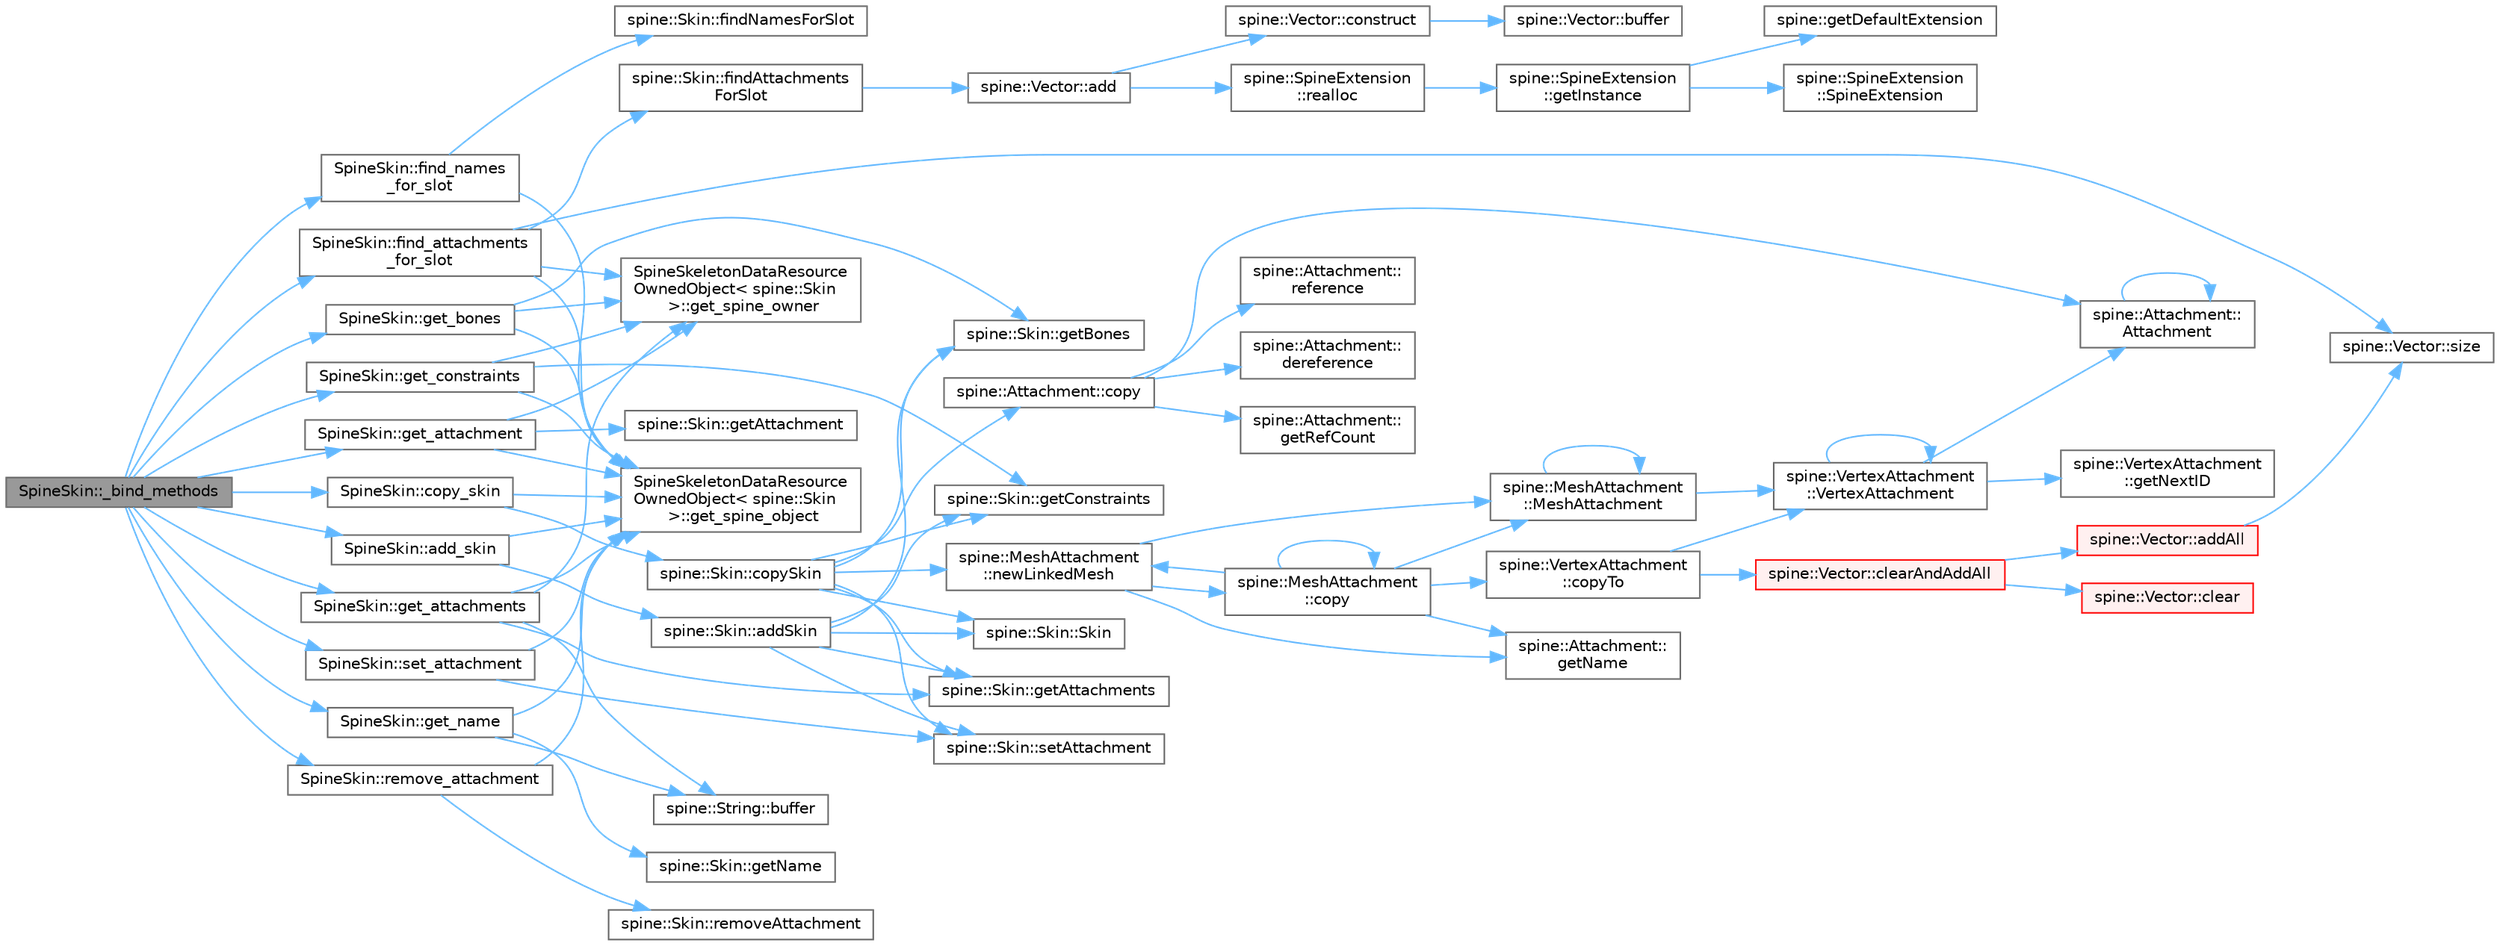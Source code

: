 digraph "SpineSkin::_bind_methods"
{
 // LATEX_PDF_SIZE
  bgcolor="transparent";
  edge [fontname=Helvetica,fontsize=10,labelfontname=Helvetica,labelfontsize=10];
  node [fontname=Helvetica,fontsize=10,shape=box,height=0.2,width=0.4];
  rankdir="LR";
  Node1 [id="Node000001",label="SpineSkin::_bind_methods",height=0.2,width=0.4,color="gray40", fillcolor="grey60", style="filled", fontcolor="black",tooltip=" "];
  Node1 -> Node2 [id="edge1_Node000001_Node000002",color="steelblue1",style="solid",tooltip=" "];
  Node2 [id="Node000002",label="SpineSkin::add_skin",height=0.2,width=0.4,color="grey40", fillcolor="white", style="filled",URL="$class_spine_skin.html#acac3b817ebe83dccb2d30b1b21081434",tooltip=" "];
  Node2 -> Node3 [id="edge2_Node000002_Node000003",color="steelblue1",style="solid",tooltip=" "];
  Node3 [id="Node000003",label="spine::Skin::addSkin",height=0.2,width=0.4,color="grey40", fillcolor="white", style="filled",URL="$classspine_1_1_skin.html#a924c759e76bf60d03fa689d51d7ce6e1",tooltip="Adds all attachments, bones, and constraints from the specified skin to this skin."];
  Node3 -> Node4 [id="edge3_Node000003_Node000004",color="steelblue1",style="solid",tooltip=" "];
  Node4 [id="Node000004",label="spine::Skin::getAttachments",height=0.2,width=0.4,color="grey40", fillcolor="white", style="filled",URL="$classspine_1_1_skin.html#a504337461fca73760b531af72fc5c9c1",tooltip=" "];
  Node3 -> Node5 [id="edge4_Node000003_Node000005",color="steelblue1",style="solid",tooltip=" "];
  Node5 [id="Node000005",label="spine::Skin::getBones",height=0.2,width=0.4,color="grey40", fillcolor="white", style="filled",URL="$classspine_1_1_skin.html#ac5e7ef94300c4f8dea479e565874aed5",tooltip=" "];
  Node3 -> Node6 [id="edge5_Node000003_Node000006",color="steelblue1",style="solid",tooltip=" "];
  Node6 [id="Node000006",label="spine::Skin::getConstraints",height=0.2,width=0.4,color="grey40", fillcolor="white", style="filled",URL="$classspine_1_1_skin.html#af55270c73e433a301514a54197d59ca8",tooltip=" "];
  Node3 -> Node7 [id="edge6_Node000003_Node000007",color="steelblue1",style="solid",tooltip=" "];
  Node7 [id="Node000007",label="spine::Skin::setAttachment",height=0.2,width=0.4,color="grey40", fillcolor="white", style="filled",URL="$classspine_1_1_skin.html#a7df4d9bc860d795561d1a161affb138b",tooltip=" "];
  Node3 -> Node8 [id="edge7_Node000003_Node000008",color="steelblue1",style="solid",tooltip=" "];
  Node8 [id="Node000008",label="spine::Skin::Skin",height=0.2,width=0.4,color="grey40", fillcolor="white", style="filled",URL="$classspine_1_1_skin.html#a83207b0f1a35603892edf58938bcdb3b",tooltip=" "];
  Node2 -> Node9 [id="edge8_Node000002_Node000009",color="steelblue1",style="solid",tooltip=" "];
  Node9 [id="Node000009",label="SpineSkeletonDataResource\lOwnedObject\< spine::Skin\l \>::get_spine_object",height=0.2,width=0.4,color="grey40", fillcolor="white", style="filled",URL="$class_spine_skeleton_data_resource_owned_object.html#a17a452fe3be51c5dfec16fddf002d318",tooltip=" "];
  Node1 -> Node10 [id="edge9_Node000001_Node000010",color="steelblue1",style="solid",tooltip=" "];
  Node10 [id="Node000010",label="SpineSkin::copy_skin",height=0.2,width=0.4,color="grey40", fillcolor="white", style="filled",URL="$class_spine_skin.html#afd3ee4a47066026d1529da6267a183eb",tooltip=" "];
  Node10 -> Node11 [id="edge10_Node000010_Node000011",color="steelblue1",style="solid",tooltip=" "];
  Node11 [id="Node000011",label="spine::Skin::copySkin",height=0.2,width=0.4,color="grey40", fillcolor="white", style="filled",URL="$classspine_1_1_skin.html#a1d2776297b1104516152eb2b1f33b643",tooltip="Adds all attachments, bones, and constraints from the specified skin to this skin...."];
  Node11 -> Node12 [id="edge11_Node000011_Node000012",color="steelblue1",style="solid",tooltip=" "];
  Node12 [id="Node000012",label="spine::Attachment::copy",height=0.2,width=0.4,color="grey40", fillcolor="white", style="filled",URL="$classspine_1_1_attachment.html#a04cebf8c19bf264272c7c9d4514b8ed3",tooltip=" "];
  Node12 -> Node13 [id="edge12_Node000012_Node000013",color="steelblue1",style="solid",tooltip=" "];
  Node13 [id="Node000013",label="spine::Attachment::\lAttachment",height=0.2,width=0.4,color="grey40", fillcolor="white", style="filled",URL="$classspine_1_1_attachment.html#a283cadcbe85f5127af4213e91184f88e",tooltip=" "];
  Node13 -> Node13 [id="edge13_Node000013_Node000013",color="steelblue1",style="solid",tooltip=" "];
  Node12 -> Node14 [id="edge14_Node000012_Node000014",color="steelblue1",style="solid",tooltip=" "];
  Node14 [id="Node000014",label="spine::Attachment::\ldereference",height=0.2,width=0.4,color="grey40", fillcolor="white", style="filled",URL="$classspine_1_1_attachment.html#acc72f7fa790c5e4d356f4e56f58bd785",tooltip=" "];
  Node12 -> Node15 [id="edge15_Node000012_Node000015",color="steelblue1",style="solid",tooltip=" "];
  Node15 [id="Node000015",label="spine::Attachment::\lgetRefCount",height=0.2,width=0.4,color="grey40", fillcolor="white", style="filled",URL="$classspine_1_1_attachment.html#ac135715b66cfc25c2d55007db9607aee",tooltip=" "];
  Node12 -> Node16 [id="edge16_Node000012_Node000016",color="steelblue1",style="solid",tooltip=" "];
  Node16 [id="Node000016",label="spine::Attachment::\lreference",height=0.2,width=0.4,color="grey40", fillcolor="white", style="filled",URL="$classspine_1_1_attachment.html#a6960001990edfa5857a3332e990131f7",tooltip=" "];
  Node11 -> Node4 [id="edge17_Node000011_Node000004",color="steelblue1",style="solid",tooltip=" "];
  Node11 -> Node5 [id="edge18_Node000011_Node000005",color="steelblue1",style="solid",tooltip=" "];
  Node11 -> Node6 [id="edge19_Node000011_Node000006",color="steelblue1",style="solid",tooltip=" "];
  Node11 -> Node17 [id="edge20_Node000011_Node000017",color="steelblue1",style="solid",tooltip=" "];
  Node17 [id="Node000017",label="spine::MeshAttachment\l::newLinkedMesh",height=0.2,width=0.4,color="grey40", fillcolor="white", style="filled",URL="$classspine_1_1_mesh_attachment.html#ac11f78c96fff0196967d775f1c1dedc0",tooltip=" "];
  Node17 -> Node18 [id="edge21_Node000017_Node000018",color="steelblue1",style="solid",tooltip=" "];
  Node18 [id="Node000018",label="spine::MeshAttachment\l::copy",height=0.2,width=0.4,color="grey40", fillcolor="white", style="filled",URL="$classspine_1_1_mesh_attachment.html#a25ddcfb0bb5eb19b4a910ce83b42bd6c",tooltip=" "];
  Node18 -> Node18 [id="edge22_Node000018_Node000018",color="steelblue1",style="solid",tooltip=" "];
  Node18 -> Node19 [id="edge23_Node000018_Node000019",color="steelblue1",style="solid",tooltip=" "];
  Node19 [id="Node000019",label="spine::VertexAttachment\l::copyTo",height=0.2,width=0.4,color="grey40", fillcolor="white", style="filled",URL="$classspine_1_1_vertex_attachment.html#aefd11c1d9ccc1bf8ad375b8bfe827910",tooltip=" "];
  Node19 -> Node20 [id="edge24_Node000019_Node000020",color="steelblue1",style="solid",tooltip=" "];
  Node20 [id="Node000020",label="spine::Vector::clearAndAddAll",height=0.2,width=0.4,color="red", fillcolor="#FFF0F0", style="filled",URL="$classspine_1_1_vector.html#a2dc27d439076ff15f968627d16e64820",tooltip=" "];
  Node20 -> Node21 [id="edge25_Node000020_Node000021",color="steelblue1",style="solid",tooltip=" "];
  Node21 [id="Node000021",label="spine::Vector::addAll",height=0.2,width=0.4,color="red", fillcolor="#FFF0F0", style="filled",URL="$classspine_1_1_vector.html#a98223a9a5cf5fe585c432700bd65a914",tooltip=" "];
  Node21 -> Node28 [id="edge26_Node000021_Node000028",color="steelblue1",style="solid",tooltip=" "];
  Node28 [id="Node000028",label="spine::Vector::size",height=0.2,width=0.4,color="grey40", fillcolor="white", style="filled",URL="$classspine_1_1_vector.html#a9a93bc1e4174a3abf92154b3c1017542",tooltip=" "];
  Node20 -> Node30 [id="edge27_Node000020_Node000030",color="steelblue1",style="solid",tooltip=" "];
  Node30 [id="Node000030",label="spine::Vector::clear",height=0.2,width=0.4,color="red", fillcolor="#FFF0F0", style="filled",URL="$classspine_1_1_vector.html#a7e0da3564f29ad09f6041612389f7082",tooltip=" "];
  Node19 -> Node33 [id="edge28_Node000019_Node000033",color="steelblue1",style="solid",tooltip=" "];
  Node33 [id="Node000033",label="spine::VertexAttachment\l::VertexAttachment",height=0.2,width=0.4,color="grey40", fillcolor="white", style="filled",URL="$classspine_1_1_vertex_attachment.html#ad7191c1135355f9342287c0f0bb7e5fe",tooltip=" "];
  Node33 -> Node13 [id="edge29_Node000033_Node000013",color="steelblue1",style="solid",tooltip=" "];
  Node33 -> Node34 [id="edge30_Node000033_Node000034",color="steelblue1",style="solid",tooltip=" "];
  Node34 [id="Node000034",label="spine::VertexAttachment\l::getNextID",height=0.2,width=0.4,color="grey40", fillcolor="white", style="filled",URL="$classspine_1_1_vertex_attachment.html#a98d0d2635d9ed3e726b5b1264515789c",tooltip=" "];
  Node33 -> Node33 [id="edge31_Node000033_Node000033",color="steelblue1",style="solid",tooltip=" "];
  Node18 -> Node35 [id="edge32_Node000018_Node000035",color="steelblue1",style="solid",tooltip=" "];
  Node35 [id="Node000035",label="spine::Attachment::\lgetName",height=0.2,width=0.4,color="grey40", fillcolor="white", style="filled",URL="$classspine_1_1_attachment.html#a7550574d3699b6b843727b38a80d24c2",tooltip=" "];
  Node18 -> Node36 [id="edge33_Node000018_Node000036",color="steelblue1",style="solid",tooltip=" "];
  Node36 [id="Node000036",label="spine::MeshAttachment\l::MeshAttachment",height=0.2,width=0.4,color="grey40", fillcolor="white", style="filled",URL="$classspine_1_1_mesh_attachment.html#acc488962d23daf9341aa2cc0d3c1ceff",tooltip=" "];
  Node36 -> Node36 [id="edge34_Node000036_Node000036",color="steelblue1",style="solid",tooltip=" "];
  Node36 -> Node33 [id="edge35_Node000036_Node000033",color="steelblue1",style="solid",tooltip=" "];
  Node18 -> Node17 [id="edge36_Node000018_Node000017",color="steelblue1",style="solid",tooltip=" "];
  Node17 -> Node35 [id="edge37_Node000017_Node000035",color="steelblue1",style="solid",tooltip=" "];
  Node17 -> Node36 [id="edge38_Node000017_Node000036",color="steelblue1",style="solid",tooltip=" "];
  Node11 -> Node7 [id="edge39_Node000011_Node000007",color="steelblue1",style="solid",tooltip=" "];
  Node11 -> Node8 [id="edge40_Node000011_Node000008",color="steelblue1",style="solid",tooltip=" "];
  Node10 -> Node9 [id="edge41_Node000010_Node000009",color="steelblue1",style="solid",tooltip=" "];
  Node1 -> Node37 [id="edge42_Node000001_Node000037",color="steelblue1",style="solid",tooltip=" "];
  Node37 [id="Node000037",label="SpineSkin::find_attachments\l_for_slot",height=0.2,width=0.4,color="grey40", fillcolor="white", style="filled",URL="$class_spine_skin.html#a909a929405e16a4d498e0548bc218086",tooltip=" "];
  Node37 -> Node38 [id="edge43_Node000037_Node000038",color="steelblue1",style="solid",tooltip=" "];
  Node38 [id="Node000038",label="spine::Skin::findAttachments\lForSlot",height=0.2,width=0.4,color="grey40", fillcolor="white", style="filled",URL="$classspine_1_1_skin.html#a44d711a0016efab5133ffcd8636e68af",tooltip=" "];
  Node38 -> Node39 [id="edge44_Node000038_Node000039",color="steelblue1",style="solid",tooltip=" "];
  Node39 [id="Node000039",label="spine::Vector::add",height=0.2,width=0.4,color="grey40", fillcolor="white", style="filled",URL="$classspine_1_1_vector.html#ae2e7551c569fe19dd9d4528e2eaaf940",tooltip=" "];
  Node39 -> Node40 [id="edge45_Node000039_Node000040",color="steelblue1",style="solid",tooltip=" "];
  Node40 [id="Node000040",label="spine::Vector::construct",height=0.2,width=0.4,color="grey40", fillcolor="white", style="filled",URL="$classspine_1_1_vector.html#abfde582e65af47f6402e4bbdbd8a342c",tooltip=" "];
  Node40 -> Node32 [id="edge46_Node000040_Node000032",color="steelblue1",style="solid",tooltip=" "];
  Node32 [id="Node000032",label="spine::Vector::buffer",height=0.2,width=0.4,color="grey40", fillcolor="white", style="filled",URL="$classspine_1_1_vector.html#a51e5c426b03098af297e10efdaf52e22",tooltip=" "];
  Node39 -> Node24 [id="edge47_Node000039_Node000024",color="steelblue1",style="solid",tooltip=" "];
  Node24 [id="Node000024",label="spine::SpineExtension\l::realloc",height=0.2,width=0.4,color="grey40", fillcolor="white", style="filled",URL="$classspine_1_1_spine_extension.html#a7193fd3fa608111c02d744b46281cfed",tooltip=" "];
  Node24 -> Node25 [id="edge48_Node000024_Node000025",color="steelblue1",style="solid",tooltip=" "];
  Node25 [id="Node000025",label="spine::SpineExtension\l::getInstance",height=0.2,width=0.4,color="grey40", fillcolor="white", style="filled",URL="$classspine_1_1_spine_extension.html#ab60f2a37a933de36919feea9a33de55b",tooltip=" "];
  Node25 -> Node26 [id="edge49_Node000025_Node000026",color="steelblue1",style="solid",tooltip=" "];
  Node26 [id="Node000026",label="spine::getDefaultExtension",height=0.2,width=0.4,color="grey40", fillcolor="white", style="filled",URL="$namespacespine.html#a24f615f096f30200fe83c7a9cc811f75",tooltip=" "];
  Node25 -> Node27 [id="edge50_Node000025_Node000027",color="steelblue1",style="solid",tooltip=" "];
  Node27 [id="Node000027",label="spine::SpineExtension\l::SpineExtension",height=0.2,width=0.4,color="grey40", fillcolor="white", style="filled",URL="$classspine_1_1_spine_extension.html#ae8793479e170e386fa72946ca48758ab",tooltip=" "];
  Node37 -> Node9 [id="edge51_Node000037_Node000009",color="steelblue1",style="solid",tooltip=" "];
  Node37 -> Node41 [id="edge52_Node000037_Node000041",color="steelblue1",style="solid",tooltip=" "];
  Node41 [id="Node000041",label="SpineSkeletonDataResource\lOwnedObject\< spine::Skin\l \>::get_spine_owner",height=0.2,width=0.4,color="grey40", fillcolor="white", style="filled",URL="$class_spine_skeleton_data_resource_owned_object.html#a8fb9e97d2c2f85dc522e85b9c9cbd112",tooltip=" "];
  Node37 -> Node28 [id="edge53_Node000037_Node000028",color="steelblue1",style="solid",tooltip=" "];
  Node1 -> Node42 [id="edge54_Node000001_Node000042",color="steelblue1",style="solid",tooltip=" "];
  Node42 [id="Node000042",label="SpineSkin::find_names\l_for_slot",height=0.2,width=0.4,color="grey40", fillcolor="white", style="filled",URL="$class_spine_skin.html#a65349558cde2e7219ccea5ee4fe3b843",tooltip=" "];
  Node42 -> Node43 [id="edge55_Node000042_Node000043",color="steelblue1",style="solid",tooltip=" "];
  Node43 [id="Node000043",label="spine::Skin::findNamesForSlot",height=0.2,width=0.4,color="grey40", fillcolor="white", style="filled",URL="$classspine_1_1_skin.html#aeca010c5cf3f20e7ec70d8eb665e1910",tooltip=" "];
  Node42 -> Node9 [id="edge56_Node000042_Node000009",color="steelblue1",style="solid",tooltip=" "];
  Node1 -> Node44 [id="edge57_Node000001_Node000044",color="steelblue1",style="solid",tooltip=" "];
  Node44 [id="Node000044",label="SpineSkin::get_attachment",height=0.2,width=0.4,color="grey40", fillcolor="white", style="filled",URL="$class_spine_skin.html#a7431e568128d398c4039cc02e47f41d9",tooltip=" "];
  Node44 -> Node9 [id="edge58_Node000044_Node000009",color="steelblue1",style="solid",tooltip=" "];
  Node44 -> Node41 [id="edge59_Node000044_Node000041",color="steelblue1",style="solid",tooltip=" "];
  Node44 -> Node45 [id="edge60_Node000044_Node000045",color="steelblue1",style="solid",tooltip=" "];
  Node45 [id="Node000045",label="spine::Skin::getAttachment",height=0.2,width=0.4,color="grey40", fillcolor="white", style="filled",URL="$classspine_1_1_skin.html#ad55ba7c96a22601f7c943d503ff29c04",tooltip="Returns the attachment for the specified slot index and name, or NULL."];
  Node1 -> Node46 [id="edge61_Node000001_Node000046",color="steelblue1",style="solid",tooltip=" "];
  Node46 [id="Node000046",label="SpineSkin::get_attachments",height=0.2,width=0.4,color="grey40", fillcolor="white", style="filled",URL="$class_spine_skin.html#aa1e7662ff998ab6d6626d1a62490cfdc",tooltip=" "];
  Node46 -> Node47 [id="edge62_Node000046_Node000047",color="steelblue1",style="solid",tooltip=" "];
  Node47 [id="Node000047",label="spine::String::buffer",height=0.2,width=0.4,color="grey40", fillcolor="white", style="filled",URL="$classspine_1_1_string.html#a7a6a5c45e2a732eb90cedf07434315b0",tooltip=" "];
  Node46 -> Node9 [id="edge63_Node000046_Node000009",color="steelblue1",style="solid",tooltip=" "];
  Node46 -> Node41 [id="edge64_Node000046_Node000041",color="steelblue1",style="solid",tooltip=" "];
  Node46 -> Node4 [id="edge65_Node000046_Node000004",color="steelblue1",style="solid",tooltip=" "];
  Node1 -> Node48 [id="edge66_Node000001_Node000048",color="steelblue1",style="solid",tooltip=" "];
  Node48 [id="Node000048",label="SpineSkin::get_bones",height=0.2,width=0.4,color="grey40", fillcolor="white", style="filled",URL="$class_spine_skin.html#a0810493bee8c70a843fe26a2c7d9b374",tooltip=" "];
  Node48 -> Node9 [id="edge67_Node000048_Node000009",color="steelblue1",style="solid",tooltip=" "];
  Node48 -> Node41 [id="edge68_Node000048_Node000041",color="steelblue1",style="solid",tooltip=" "];
  Node48 -> Node5 [id="edge69_Node000048_Node000005",color="steelblue1",style="solid",tooltip=" "];
  Node1 -> Node49 [id="edge70_Node000001_Node000049",color="steelblue1",style="solid",tooltip=" "];
  Node49 [id="Node000049",label="SpineSkin::get_constraints",height=0.2,width=0.4,color="grey40", fillcolor="white", style="filled",URL="$class_spine_skin.html#abb771b400593c7f27e108b0e5790cfed",tooltip=" "];
  Node49 -> Node9 [id="edge71_Node000049_Node000009",color="steelblue1",style="solid",tooltip=" "];
  Node49 -> Node41 [id="edge72_Node000049_Node000041",color="steelblue1",style="solid",tooltip=" "];
  Node49 -> Node6 [id="edge73_Node000049_Node000006",color="steelblue1",style="solid",tooltip=" "];
  Node1 -> Node50 [id="edge74_Node000001_Node000050",color="steelblue1",style="solid",tooltip=" "];
  Node50 [id="Node000050",label="SpineSkin::get_name",height=0.2,width=0.4,color="grey40", fillcolor="white", style="filled",URL="$class_spine_skin.html#acd93c33d1e06dfd4dfb939adc6163572",tooltip=" "];
  Node50 -> Node47 [id="edge75_Node000050_Node000047",color="steelblue1",style="solid",tooltip=" "];
  Node50 -> Node9 [id="edge76_Node000050_Node000009",color="steelblue1",style="solid",tooltip=" "];
  Node50 -> Node51 [id="edge77_Node000050_Node000051",color="steelblue1",style="solid",tooltip=" "];
  Node51 [id="Node000051",label="spine::Skin::getName",height=0.2,width=0.4,color="grey40", fillcolor="white", style="filled",URL="$classspine_1_1_skin.html#afe6fc24a4e04ed2c574ca23c845bdc62",tooltip=" "];
  Node1 -> Node52 [id="edge78_Node000001_Node000052",color="steelblue1",style="solid",tooltip=" "];
  Node52 [id="Node000052",label="SpineSkin::remove_attachment",height=0.2,width=0.4,color="grey40", fillcolor="white", style="filled",URL="$class_spine_skin.html#a953b799901128b71db0f900307b0dcbc",tooltip=" "];
  Node52 -> Node9 [id="edge79_Node000052_Node000009",color="steelblue1",style="solid",tooltip=" "];
  Node52 -> Node53 [id="edge80_Node000052_Node000053",color="steelblue1",style="solid",tooltip=" "];
  Node53 [id="Node000053",label="spine::Skin::removeAttachment",height=0.2,width=0.4,color="grey40", fillcolor="white", style="filled",URL="$classspine_1_1_skin.html#af1d30d35efd333d8fa0352a99e3ec194",tooltip=" "];
  Node1 -> Node54 [id="edge81_Node000001_Node000054",color="steelblue1",style="solid",tooltip=" "];
  Node54 [id="Node000054",label="SpineSkin::set_attachment",height=0.2,width=0.4,color="grey40", fillcolor="white", style="filled",URL="$class_spine_skin.html#aa862776711b729bafd9a38eae937cb89",tooltip=" "];
  Node54 -> Node9 [id="edge82_Node000054_Node000009",color="steelblue1",style="solid",tooltip=" "];
  Node54 -> Node7 [id="edge83_Node000054_Node000007",color="steelblue1",style="solid",tooltip=" "];
}
